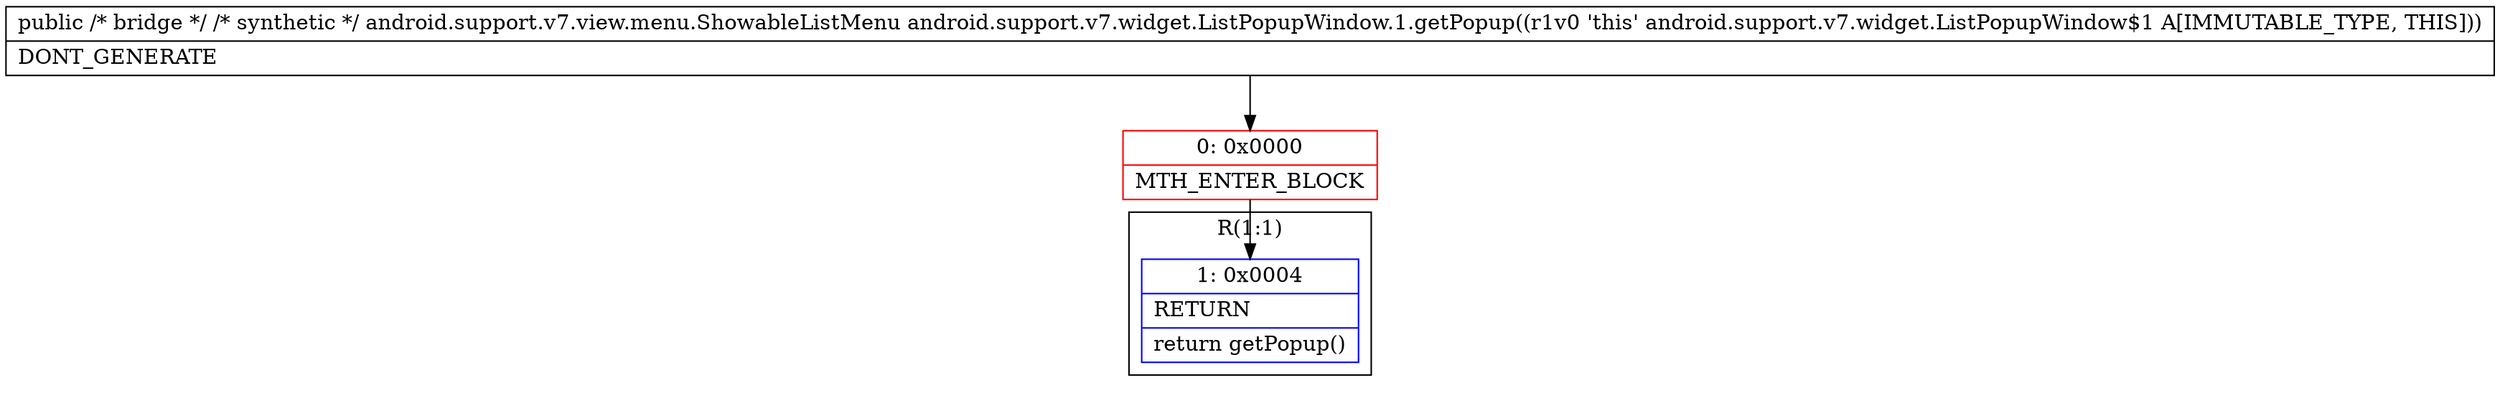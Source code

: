 digraph "CFG forandroid.support.v7.widget.ListPopupWindow.1.getPopup()Landroid\/support\/v7\/view\/menu\/ShowableListMenu;" {
subgraph cluster_Region_829167765 {
label = "R(1:1)";
node [shape=record,color=blue];
Node_1 [shape=record,label="{1\:\ 0x0004|RETURN\l|return getPopup()\l}"];
}
Node_0 [shape=record,color=red,label="{0\:\ 0x0000|MTH_ENTER_BLOCK\l}"];
MethodNode[shape=record,label="{public \/* bridge *\/ \/* synthetic *\/ android.support.v7.view.menu.ShowableListMenu android.support.v7.widget.ListPopupWindow.1.getPopup((r1v0 'this' android.support.v7.widget.ListPopupWindow$1 A[IMMUTABLE_TYPE, THIS]))  | DONT_GENERATE\l}"];
MethodNode -> Node_0;
Node_0 -> Node_1;
}

